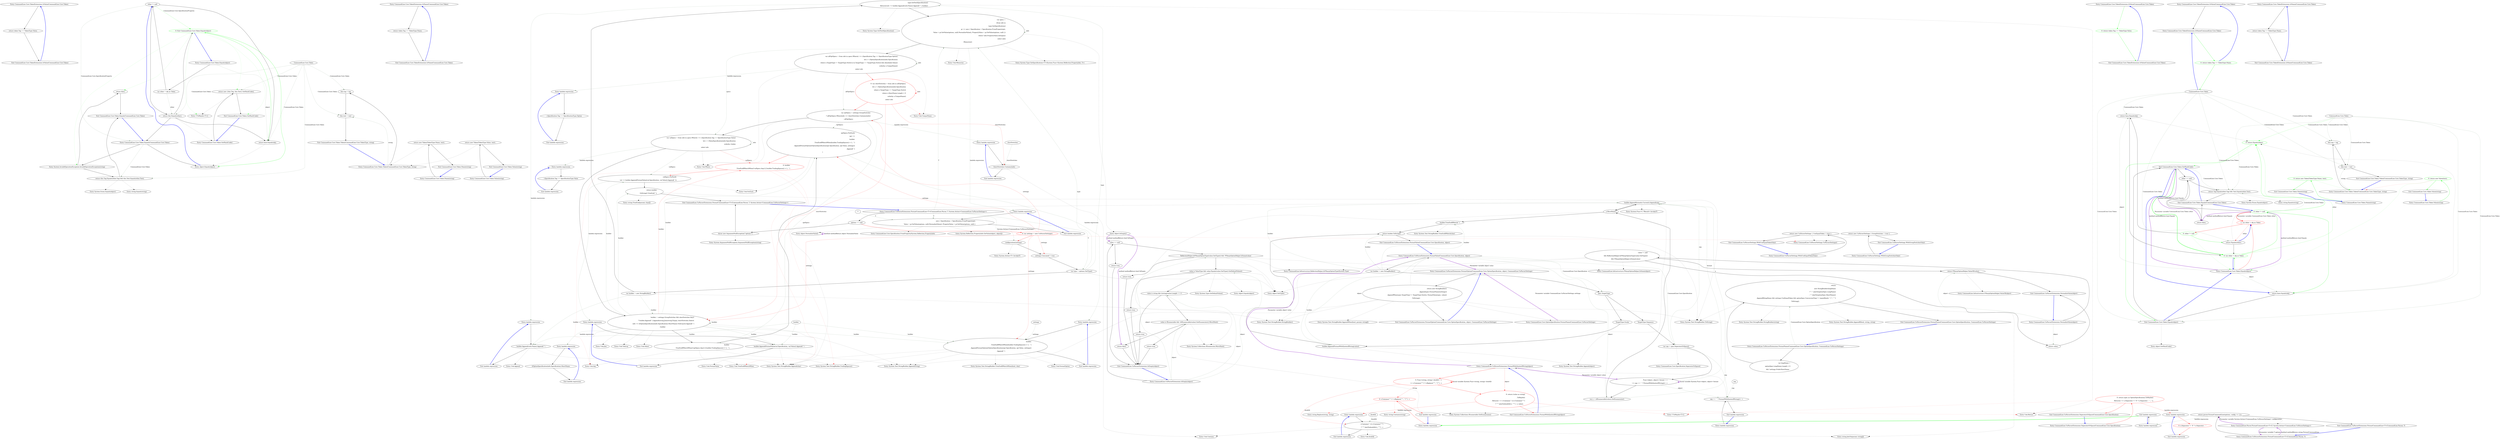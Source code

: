 digraph  {
m0_31 [cluster="CommandLine.Core.TokenExtensions.IsValue(CommandLine.Core.Token)", file="InstanceBuilderTests.cs", label="Entry CommandLine.Core.TokenExtensions.IsValue(CommandLine.Core.Token)", span="73-73"];
m0_32 [cluster="CommandLine.Core.TokenExtensions.IsValue(CommandLine.Core.Token)", file="InstanceBuilderTests.cs", label="return token.Tag == TokenType.Value;", span="75-75"];
m0_33 [cluster="CommandLine.Core.TokenExtensions.IsValue(CommandLine.Core.Token)", file="InstanceBuilderTests.cs", label="Exit CommandLine.Core.TokenExtensions.IsValue(CommandLine.Core.Token)", span="73-73"];
m0_12 [cluster="CommandLine.Core.Token.Equals(object)", file="InstanceBuilderTests.cs", label="other != null", span="42-42"];
m0_15 [cluster="CommandLine.Core.Token.Equals(object)", color=green, community=0, file="InstanceBuilderTests.cs", label="0: Exit CommandLine.Core.Token.Equals(object)", span="39-39"];
m0_14 [cluster="CommandLine.Core.Token.Equals(object)", file="InstanceBuilderTests.cs", label="return base.Equals(obj);", span="47-47"];
m0_13 [cluster="CommandLine.Core.Token.Equals(object)", file="InstanceBuilderTests.cs", label="return this.Equals(other);", span="44-44"];
m0_16 [cluster="CommandLine.Core.Token.Equals(CommandLine.Core.Token)", file="InstanceBuilderTests.cs", label="Entry CommandLine.Core.Token.Equals(CommandLine.Core.Token)", span="55-55"];
m0_17 [cluster="object.Equals(object)", file="InstanceBuilderTests.cs", label="Entry object.Equals(object)", span="0-0"];
m0_28 [cluster="CommandLine.Core.TokenExtensions.IsName(CommandLine.Core.Token)", file="InstanceBuilderTests.cs", label="Entry CommandLine.Core.TokenExtensions.IsName(CommandLine.Core.Token)", span="68-68"];
m0_29 [cluster="CommandLine.Core.TokenExtensions.IsName(CommandLine.Core.Token)", file="InstanceBuilderTests.cs", label="return token.Tag == TokenType.Name;", span="70-70"];
m0_30 [cluster="CommandLine.Core.TokenExtensions.IsName(CommandLine.Core.Token)", file="InstanceBuilderTests.cs", label="Exit CommandLine.Core.TokenExtensions.IsName(CommandLine.Core.Token)", span="68-68"];
m0_23 [cluster="CommandLine.Core.Token.Equals(CommandLine.Core.Token)", file="InstanceBuilderTests.cs", label="return false;", span="59-59"];
m0_18 [cluster="CommandLine.Core.Token.GetHashCode()", file="InstanceBuilderTests.cs", label="Entry CommandLine.Core.Token.GetHashCode()", span="50-50"];
m0_19 [cluster="CommandLine.Core.Token.GetHashCode()", file="InstanceBuilderTests.cs", label="return new {this.Tag, this.Text}.GetHashCode();", span="52-52"];
m0_21 [cluster="T.ToMaybe<T>()", file="InstanceBuilderTests.cs", label="Entry T.ToMaybe<T>()", span="82-82"];
m0_0 [cluster="CommandLine.Core.Token.Token(CommandLine.Core.TokenType, string)", file="InstanceBuilderTests.cs", label="Entry CommandLine.Core.Token.Token(CommandLine.Core.TokenType, string)", span="13-13"];
m0_1 [cluster="CommandLine.Core.Token.Token(CommandLine.Core.TokenType, string)", file="InstanceBuilderTests.cs", label="this.tag = tag", span="15-15"];
m0_2 [cluster="CommandLine.Core.Token.Token(CommandLine.Core.TokenType, string)", file="InstanceBuilderTests.cs", label="this.text = text", span="16-16"];
m0_3 [cluster="CommandLine.Core.Token.Token(CommandLine.Core.TokenType, string)", file="InstanceBuilderTests.cs", label="Exit CommandLine.Core.Token.Token(CommandLine.Core.TokenType, string)", span="13-13"];
m0_20 [cluster="CommandLine.Core.Token.GetHashCode()", file="InstanceBuilderTests.cs", label="Exit CommandLine.Core.Token.GetHashCode()", span="50-50"];
m0_26 [cluster="System.Enum.Equals(object)", file="InstanceBuilderTests.cs", label="Entry System.Enum.Equals(object)", span="0-0"];
m0_27 [cluster="string.Equals(string)", file="InstanceBuilderTests.cs", label="Entry string.Equals(string)", span="0-0"];
m0_22 [cluster="System.InvalidOperationException.InvalidOperationException(string)", file="InstanceBuilderTests.cs", label="Entry System.InvalidOperationException.InvalidOperationException(string)", span="0-0"];
m0_24 [cluster="CommandLine.Core.Token.Equals(CommandLine.Core.Token)", file="InstanceBuilderTests.cs", label="return this.Tag.Equals(other.Tag) && this.Text.Equals(other.Text);", span="62-62"];
m0_25 [cluster="CommandLine.Core.Token.Equals(CommandLine.Core.Token)", file="InstanceBuilderTests.cs", label="Exit CommandLine.Core.Token.Equals(CommandLine.Core.Token)", span="55-55"];
m0_4 [cluster="CommandLine.Core.Token.Name(string)", file="InstanceBuilderTests.cs", label="Entry CommandLine.Core.Token.Name(string)", span="19-19"];
m0_5 [cluster="CommandLine.Core.Token.Name(string)", file="InstanceBuilderTests.cs", label="return new Token(TokenType.Name, text);", span="21-21"];
m0_6 [cluster="CommandLine.Core.Token.Name(string)", file="InstanceBuilderTests.cs", label="Exit CommandLine.Core.Token.Name(string)", span="19-19"];
m0_7 [cluster="CommandLine.Core.Token.Value(string)", file="InstanceBuilderTests.cs", label="Entry CommandLine.Core.Token.Value(string)", span="24-24"];
m0_8 [cluster="CommandLine.Core.Token.Value(string)", file="InstanceBuilderTests.cs", label="return new Token(TokenType.Value, text);", span="26-26"];
m0_9 [cluster="CommandLine.Core.Token.Value(string)", file="InstanceBuilderTests.cs", label="Exit CommandLine.Core.Token.Value(string)", span="24-24"];
m0_10 [cluster="CommandLine.Core.Token.Equals(object)", file="InstanceBuilderTests.cs", label="Entry CommandLine.Core.Token.Equals(object)", span="39-39"];
m0_11 [cluster="CommandLine.Core.Token.Equals(object)", file="InstanceBuilderTests.cs", label="var other = obj as Token", span="41-41"];
m0_34 [file="InstanceBuilderTests.cs", label="CommandLine.Core.Token", span=""];
m1_38 [cluster="System.Type.GetVerbSpecification()", file="Parser.cs", label="Entry System.Type.GetVerbSpecification()", span="27-27"];
m1_46 [cluster="System.Text.StringBuilder.Append(char)", file="Parser.cs", label="Entry System.Text.StringBuilder.Append(char)", span="0-0"];
m1_124 [cluster="Unk.doubQt", file="Parser.cs", label="Entry Unk.doubQt", span=""];
m1_149 [cluster="CommandLine.Infrastructure.FSharpOptionHelper.IsSome(object)", file="Parser.cs", label="Entry CommandLine.Infrastructure.FSharpOptionHelper.IsSome(object)", span="38-38"];
m1_4 [cluster="CommandLine.UnParserSettings.WithUseEqualTokenOnly()", file="Parser.cs", label="Entry CommandLine.UnParserSettings.WithUseEqualTokenOnly()", span="61-61"];
m1_5 [cluster="CommandLine.UnParserSettings.WithUseEqualTokenOnly()", file="Parser.cs", label="return new UnParserSettings { UseEqualToken = true };", span="63-63"];
m1_6 [cluster="CommandLine.UnParserSettings.WithUseEqualTokenOnly()", file="Parser.cs", label="Exit CommandLine.UnParserSettings.WithUseEqualTokenOnly()", span="61-61"];
m1_126 [cluster="CommandLine.UnParserExtensions.SeperatorOrSpace(CommandLine.Core.Specification)", file="Parser.cs", label="Entry CommandLine.UnParserExtensions.SeperatorOrSpace(CommandLine.Core.Specification)", span="194-194"];
m1_127 [cluster="CommandLine.UnParserExtensions.SeperatorOrSpace(CommandLine.Core.Specification)", color=red, community=0, file="Parser.cs", label="0: return (spec as OptionSpecification).ToMaybe()\r\n                .Return(o => o.Separator != '\0' ? o.Separator : ' ', ' ');", span="196-197"];
m1_128 [cluster="CommandLine.UnParserExtensions.SeperatorOrSpace(CommandLine.Core.Specification)", file="Parser.cs", label="Exit CommandLine.UnParserExtensions.SeperatorOrSpace(CommandLine.Core.Specification)", span="194-194"];
m1_88 [cluster="CommandLine.UnParserExtensions.FormatValue(CommandLine.Core.Specification, object)", file="Parser.cs", label="Entry CommandLine.UnParserExtensions.FormatValue(CommandLine.Core.Specification, object)", span="162-162"];
m1_89 [cluster="CommandLine.UnParserExtensions.FormatValue(CommandLine.Core.Specification, object)", file="Parser.cs", label="var builder = new StringBuilder()", span="164-164"];
m1_90 [cluster="CommandLine.UnParserExtensions.FormatValue(CommandLine.Core.Specification, object)", file="Parser.cs", label="spec.TargetType", span="165-165"];
m1_92 [cluster="CommandLine.UnParserExtensions.FormatValue(CommandLine.Core.Specification, object)", file="Parser.cs", label="builder.Append(FormatWithQuotesIfString(value))", span="168-168"];
m1_94 [cluster="CommandLine.UnParserExtensions.FormatValue(CommandLine.Core.Specification, object)", file="Parser.cs", label="var sep = spec.SeperatorOrSpace()", span="171-171"];
m1_96 [cluster="CommandLine.UnParserExtensions.FormatValue(CommandLine.Core.Specification, object)", file="Parser.cs", label="var e = ((IEnumerable)value).GetEnumerator()", span="174-174"];
m1_98 [cluster="CommandLine.UnParserExtensions.FormatValue(CommandLine.Core.Specification, object)", file="Parser.cs", label="builder.Append(format(e.Current)).Append(sep)", span="176-176"];
m1_99 [cluster="CommandLine.UnParserExtensions.FormatValue(CommandLine.Core.Specification, object)", file="Parser.cs", label="builder.TrimEndIfMatch(' ')", span="177-177"];
m1_100 [cluster="CommandLine.UnParserExtensions.FormatValue(CommandLine.Core.Specification, object)", file="Parser.cs", label="return builder.ToString();", span="180-180"];
m1_91 [cluster="CommandLine.UnParserExtensions.FormatValue(CommandLine.Core.Specification, object)", file="Parser.cs", label="TargetType.Scalar", span="167-167"];
m1_93 [cluster="CommandLine.UnParserExtensions.FormatValue(CommandLine.Core.Specification, object)", file="Parser.cs", label="TargetType.Sequence", span="170-170"];
m1_95 [cluster="CommandLine.UnParserExtensions.FormatValue(CommandLine.Core.Specification, object)", file="Parser.cs", label="Func<object, object> format = v\r\n                        => sep == ' ' ? FormatWithQuotesIfString(v) : v", span="172-173"];
m1_97 [cluster="CommandLine.UnParserExtensions.FormatValue(CommandLine.Core.Specification, object)", file="Parser.cs", label="e.MoveNext()", span="175-175"];
m1_101 [cluster="CommandLine.UnParserExtensions.FormatValue(CommandLine.Core.Specification, object)", file="Parser.cs", label="Exit CommandLine.UnParserExtensions.FormatValue(CommandLine.Core.Specification, object)", span="162-162"];
m1_35 [cluster="System.Action<T>.Invoke(T)", file="Parser.cs", label="Entry System.Action<T>.Invoke(T)", span="0-0"];
m1_105 [cluster="System.Collections.IEnumerable.GetEnumerator()", file="Parser.cs", label="Entry System.Collections.IEnumerable.GetEnumerator()", span="0-0"];
m1_45 [cluster="Unk.Any", file="Parser.cs", label="Entry Unk.Any", span=""];
m1_41 [cluster="object.IsEmpty()", file="Parser.cs", label="Entry object.IsEmpty()", span="233-233"];
m1_107 [cluster="System.Func<T, TResult>.Invoke(T)", file="Parser.cs", label="Entry System.Func<T, TResult>.Invoke(T)", span="0-0"];
m1_137 [cluster="CommandLine.UnParserExtensions.FormatName(CommandLine.Core.OptionSpecification, CommandLine.UnParserSettings)", file="Parser.cs", label="Entry CommandLine.UnParserExtensions.FormatName(CommandLine.Core.OptionSpecification, CommandLine.UnParserSettings)", span="208-208"];
m1_138 [cluster="CommandLine.UnParserExtensions.FormatName(CommandLine.Core.OptionSpecification, CommandLine.UnParserSettings)", file="Parser.cs", label="var longName =\r\n                optionSpec.LongName.Length > 0\r\n                && !settings.PreferShortName", span="210-212"];
m1_139 [cluster="CommandLine.UnParserExtensions.FormatName(CommandLine.Core.OptionSpecification, CommandLine.UnParserSettings)", file="Parser.cs", label="return\r\n                new StringBuilder(longName\r\n                    ? ''--''.JoinTo(optionSpec.LongName)\r\n                    : ''-''.JoinTo(optionSpec.ShortName))\r\n                        .AppendIf(longName && settings.UseEqualToken && optionSpec.ConversionType != typeof(bool), ''='', '' '')\r\n                    .ToString();", span="214-219"];
m1_140 [cluster="CommandLine.UnParserExtensions.FormatName(CommandLine.Core.OptionSpecification, CommandLine.UnParserSettings)", file="Parser.cs", label="Exit CommandLine.UnParserExtensions.FormatName(CommandLine.Core.OptionSpecification, CommandLine.UnParserSettings)", span="208-208"];
m1_151 [cluster="CommandLine.UnParserExtensions.IsEmpty(object)", file="Parser.cs", label="Entry CommandLine.UnParserExtensions.IsEmpty(object)", span="233-233"];
m1_152 [cluster="CommandLine.UnParserExtensions.IsEmpty(object)", file="Parser.cs", label="value == null", span="235-235"];
m1_154 [cluster="CommandLine.UnParserExtensions.IsEmpty(object)", file="Parser.cs", label="ReflectionHelper.IsFSharpOptionType(value.GetType()) && !FSharpOptionHelper.IsSome(value)", span="236-236"];
m1_156 [cluster="CommandLine.UnParserExtensions.IsEmpty(object)", file="Parser.cs", label="value is ValueType && value.Equals(value.GetType().GetDefaultValue())", span="237-237"];
m1_158 [cluster="CommandLine.UnParserExtensions.IsEmpty(object)", file="Parser.cs", label="value is string && ((string)value).Length == 0", span="238-238"];
m1_160 [cluster="CommandLine.UnParserExtensions.IsEmpty(object)", file="Parser.cs", label="value is IEnumerable && !((IEnumerable)value).GetEnumerator().MoveNext()", span="239-239"];
m1_153 [cluster="CommandLine.UnParserExtensions.IsEmpty(object)", file="Parser.cs", label="return true;", span="235-235"];
m1_155 [cluster="CommandLine.UnParserExtensions.IsEmpty(object)", file="Parser.cs", label="return true;", span="236-236"];
m1_157 [cluster="CommandLine.UnParserExtensions.IsEmpty(object)", file="Parser.cs", label="return true;", span="237-237"];
m1_159 [cluster="CommandLine.UnParserExtensions.IsEmpty(object)", file="Parser.cs", label="return true;", span="238-238"];
m1_161 [cluster="CommandLine.UnParserExtensions.IsEmpty(object)", file="Parser.cs", label="return true;", span="239-239"];
m1_162 [cluster="CommandLine.UnParserExtensions.IsEmpty(object)", file="Parser.cs", label="return false;", span="240-240"];
m1_163 [cluster="CommandLine.UnParserExtensions.IsEmpty(object)", file="Parser.cs", label="Exit CommandLine.UnParserExtensions.IsEmpty(object)", span="233-233"];
m1_43 [cluster="Unk.Where", file="Parser.cs", label="Entry Unk.Where", span=""];
m1_142 [cluster="System.Text.StringBuilder.AppendIf(bool, string, string)", file="Parser.cs", label="Entry System.Text.StringBuilder.AppendIf(bool, string, string)", span="34-34"];
m1_52 [cluster="Unk.TrimEndIfMatchWhen", file="Parser.cs", label="Entry Unk.TrimEndIfMatchWhen", span=""];
m1_120 [cluster="string.Replace(string, string)", file="Parser.cs", label="Entry string.Replace(string, string)", span="0-0"];
m1_40 [cluster="System.Type.GetSpecifications<T>(System.Func<System.Reflection.PropertyInfo, T>)", file="Parser.cs", label="Entry System.Type.GetSpecifications<T>(System.Func<System.Reflection.PropertyInfo, T>)", span="16-16"];
m1_72 [cluster="Unk.Contains", file="Parser.cs", label="Entry Unk.Contains", span=""];
m1_115 [cluster="T.ToMaybe<T>()", file="Parser.cs", label="Entry T.ToMaybe<T>()", span="249-249"];
m1_119 [cluster="string.Contains(string)", file="Parser.cs", label="Entry string.Contains(string)", span="0-0"];
m1_36 [cluster="object.GetType()", file="Parser.cs", label="Entry object.GetType()", span="0-0"];
m1_129 [cluster="lambda expression", file="Parser.cs", label="Entry lambda expression", span="197-197"];
m1_11 [cluster="lambda expression", file="Parser.cs", label="Entry lambda expression", span="83-83"];
m1_12 [cluster="lambda expression", file="Parser.cs", label="Exit lambda expression", span="83-83"];
m1_61 [cluster="lambda expression", file="Parser.cs", label="new { Specification = Specification.FromProperty(pi),\r\n                            Value = pi.GetValue(options, null).NormalizeValue(), PropertyValue = pi.GetValue(options, null) }", span="112-113"];
m1_80 [cluster="lambda expression", file="Parser.cs", label="builder\r\n                        .TrimEndIfMatchWhen(builder.TrailingSpaces() > 1, ' ')\r\n                        .Append(FormatOption((OptionSpecification)opt.Specification, opt.Value, settings))\r\n                        .Append(' ')", span="148-151"];
m1_57 [cluster="lambda expression", file="Parser.cs", label="builder.Append(verb.Name).Append(' ')", span="107-107"];
m1_56 [cluster="lambda expression", file="Parser.cs", label="Entry lambda expression", span="107-107"];
m1_60 [cluster="lambda expression", file="Parser.cs", label="Entry lambda expression", span="112-113"];
m1_66 [cluster="lambda expression", file="Parser.cs", label="Entry lambda expression", span="118-118"];
m1_70 [cluster="lambda expression", file="Parser.cs", label="!shortSwitches.Contains(info)", span="132-132"];
m1_69 [cluster="lambda expression", file="Parser.cs", label="Entry lambda expression", span="132-132"];
m1_73 [cluster="lambda expression", file="Parser.cs", label="Entry lambda expression", span="135-135"];
m1_76 [cluster="lambda expression", file="Parser.cs", label="Entry lambda expression", span="142-142"];
m1_85 [cluster="lambda expression", file="Parser.cs", label="builder.Append(FormatValue(val.Specification, val.Value)).Append(' ')", span="156-156"];
m1_79 [cluster="lambda expression", file="Parser.cs", label="Entry lambda expression", span="147-151"];
m1_84 [cluster="lambda expression", file="Parser.cs", label="Entry lambda expression", span="156-156"];
m1_58 [cluster="lambda expression", file="Parser.cs", label="Exit lambda expression", span="107-107"];
m1_62 [cluster="lambda expression", file="Parser.cs", label="Exit lambda expression", span="112-113"];
m1_67 [cluster="lambda expression", file="Parser.cs", label="i.Specification.Tag == SpecificationType.Option", span="118-118"];
m1_68 [cluster="lambda expression", file="Parser.cs", label="Exit lambda expression", span="118-118"];
m1_71 [cluster="lambda expression", file="Parser.cs", label="Exit lambda expression", span="132-132"];
m1_74 [cluster="lambda expression", file="Parser.cs", label="i.Specification.Tag == SpecificationType.Value", span="135-135"];
m1_75 [cluster="lambda expression", file="Parser.cs", label="Exit lambda expression", span="135-135"];
m1_77 [cluster="lambda expression", file="Parser.cs", label="((OptionSpecification)info.Specification).ShortName", span="142-142"];
m1_78 [cluster="lambda expression", file="Parser.cs", label="Exit lambda expression", span="142-142"];
m1_81 [cluster="lambda expression", file="Parser.cs", label="Exit lambda expression", span="147-151"];
m1_86 [cluster="lambda expression", file="Parser.cs", label="Exit lambda expression", span="156-156"];
m1_110 [cluster="lambda expression", file="Parser.cs", label="sep == ' ' ? FormatWithQuotesIfString(v) : v", span="173-173"];
m1_109 [cluster="lambda expression", file="Parser.cs", label="Entry lambda expression", span="172-173"];
m1_111 [cluster="lambda expression", file="Parser.cs", label="Exit lambda expression", span="172-173"];
m1_117 [cluster="lambda expression", color=red, community=0, file="Parser.cs", label="0: v.Contains(''\'''') ? v.Replace(''\'''', ''\\\'''') : v", span="186-186"];
m1_122 [cluster="lambda expression", file="Parser.cs", label="v.Contains(' ') || v.Contains(''\'''')\r\n                    ? ''\''''.JoinTo(doubQt(v), ''\'''') : v", span="190-191"];
m1_121 [cluster="lambda expression", file="Parser.cs", label="Entry lambda expression", span="190-191"];
m1_116 [cluster="lambda expression", file="Parser.cs", label="Entry lambda expression", span="185-186"];
m1_118 [cluster="lambda expression", file="Parser.cs", label="Exit lambda expression", span="185-186"];
m1_123 [cluster="lambda expression", file="Parser.cs", label="Exit lambda expression", span="190-191"];
m1_130 [cluster="lambda expression", color=red, community=0, file="Parser.cs", label="0: o.Separator != '\0' ? o.Separator : ' '", span="197-197"];
m1_131 [cluster="lambda expression", file="Parser.cs", label="Exit lambda expression", span="197-197"];
m1_136 [cluster="System.Text.StringBuilder.AppendWhen(bool, params string[])", file="Parser.cs", label="Entry System.Text.StringBuilder.AppendWhen(bool, params string[])", span="9-9"];
m1_55 [cluster="string.TrimEnd(params char[])", file="Parser.cs", label="Entry string.TrimEnd(params char[])", span="0-0"];
m1_108 [cluster="System.Text.StringBuilder.TrimEndIfMatch(char)", file="Parser.cs", label="Entry System.Text.StringBuilder.TrimEndIfMatch(char)", span="85-85"];
m1_148 [cluster="CommandLine.Infrastructure.ReflectionHelper.IsFSharpOptionType(System.Type)", file="Parser.cs", label="Entry CommandLine.Infrastructure.ReflectionHelper.IsFSharpOptionType(System.Type)", span="35-35"];
m1_51 [cluster="System.Text.StringBuilder.TrailingSpaces()", file="Parser.cs", label="Entry System.Text.StringBuilder.TrailingSpaces()", span="101-101"];
m1_59 [cluster="Unk.Append", file="Parser.cs", label="Entry Unk.Append", span=""];
m1_47 [cluster="Unk.Select", file="Parser.cs", label="Entry Unk.Select", span=""];
m1_164 [cluster="System.Type.GetDefaultValue()", file="Parser.cs", label="Entry System.Type.GetDefaultValue()", span="130-130"];
m1_87 [cluster="Unk.FormatValue", file="Parser.cs", label="Entry Unk.FormatValue", span=""];
m1_42 [cluster="Unk.Memorize", file="Parser.cs", label="Entry Unk.Memorize", span=""];
m1_83 [cluster="Unk.FormatOption", file="Parser.cs", label="Entry Unk.FormatOption", span=""];
m1_44 [cluster="Unk.UniqueName", file="Parser.cs", label="Entry Unk.UniqueName", span=""];
m1_150 [cluster="CommandLine.Infrastructure.FSharpOptionHelper.ValueOf(object)", file="Parser.cs", label="Entry CommandLine.Infrastructure.FSharpOptionHelper.ValueOf(object)", span="30-30"];
m1_125 [cluster="string.JoinTo(params string[])", file="Parser.cs", label="Entry string.JoinTo(params string[])", span="45-45"];
m1_65 [cluster="object.NormalizeValue()", file="Parser.cs", label="Entry object.NormalizeValue()", span="222-222"];
m1_39 [cluster="Unk.Return", file="Parser.cs", label="Entry Unk.Return", span=""];
m1_54 [cluster="System.Text.StringBuilder.ToString()", file="Parser.cs", label="Entry System.Text.StringBuilder.ToString()", span="0-0"];
m1_104 [cluster="CommandLine.Core.Specification.SeperatorOrSpace()", file="Parser.cs", label="Entry CommandLine.Core.Specification.SeperatorOrSpace()", span="194-194"];
m1_50 [cluster="System.Text.StringBuilder.Append(string)", file="Parser.cs", label="Entry System.Text.StringBuilder.Append(string)", span="0-0"];
m1_135 [cluster="CommandLine.Core.OptionSpecification.FormatName(CommandLine.UnParserSettings)", file="Parser.cs", label="Entry CommandLine.Core.OptionSpecification.FormatName(CommandLine.UnParserSettings)", span="208-208"];
m1_102 [cluster="CommandLine.UnParserExtensions.FormatWithQuotesIfString(object)", file="Parser.cs", label="Entry CommandLine.UnParserExtensions.FormatWithQuotesIfString(object)", span="183-183"];
m1_112 [cluster="CommandLine.UnParserExtensions.FormatWithQuotesIfString(object)", color=red, community=0, file="Parser.cs", label="0: Func<string, string> doubQt = v\r\n                => v.Contains(''\'''') ? v.Replace(''\'''', ''\\\'''') : v", span="185-186"];
m1_113 [cluster="CommandLine.UnParserExtensions.FormatWithQuotesIfString(object)", color=red, community=0, file="Parser.cs", label="0: return (value as string)\r\n                .ToMaybe()\r\n                .Return(v => v.Contains(' ') || v.Contains(''\'''')\r\n                    ? ''\''''.JoinTo(doubQt(v), ''\'''') : v, value);", span="188-191"];
m1_114 [cluster="CommandLine.UnParserExtensions.FormatWithQuotesIfString(object)", file="Parser.cs", label="Exit CommandLine.UnParserExtensions.FormatWithQuotesIfString(object)", span="183-183"];
m1_0 [cluster="CommandLine.UnParserSettings.WithGroupSwitchesOnly()", file="Parser.cs", label="Entry CommandLine.UnParserSettings.WithGroupSwitchesOnly()", span="52-52"];
m1_1 [cluster="CommandLine.UnParserSettings.WithGroupSwitchesOnly()", file="Parser.cs", label="return new UnParserSettings { GroupSwitches = true };", span="54-54"];
m1_2 [cluster="CommandLine.UnParserSettings.WithGroupSwitchesOnly()", file="Parser.cs", label="Exit CommandLine.UnParserSettings.WithGroupSwitchesOnly()", span="52-52"];
m1_53 [cluster="Unk.ForEach", file="Parser.cs", label="Entry Unk.ForEach", span=""];
m1_103 [cluster="System.Text.StringBuilder.Append(object)", file="Parser.cs", label="Entry System.Text.StringBuilder.Append(object)", span="0-0"];
m1_49 [cluster="Unk.Join", file="Parser.cs", label="Entry Unk.Join", span=""];
m1_10 [cluster="CommandLine.Parser.FormatCommandLine<T>(T, System.Action<CommandLine.UnParserSettings>)", file="Parser.cs", label="Entry CommandLine.Parser.FormatCommandLine<T>(T, System.Action<CommandLine.UnParserSettings>)", span="95-95"];
m1_141 [cluster="System.Text.StringBuilder.StringBuilder(string)", file="Parser.cs", label="Entry System.Text.StringBuilder.StringBuilder(string)", span="0-0"];
m1_37 [cluster="System.Text.StringBuilder.StringBuilder()", file="Parser.cs", label="Entry System.Text.StringBuilder.StringBuilder()", span="0-0"];
m1_3 [cluster="CommandLine.UnParserSettings.UnParserSettings()", file="Parser.cs", label="Entry CommandLine.UnParserSettings.UnParserSettings()", span="15-15"];
m1_165 [cluster="object.Equals(object)", file="Parser.cs", label="Entry object.Equals(object)", span="0-0"];
m1_106 [cluster="System.Collections.IEnumerator.MoveNext()", file="Parser.cs", label="Entry System.Collections.IEnumerator.MoveNext()", span="0-0"];
m1_82 [cluster="System.Text.StringBuilder.TrimEndIfMatchWhen(bool, char)", file="Parser.cs", label="Entry System.Text.StringBuilder.TrimEndIfMatchWhen(bool, char)", span="94-94"];
m1_13 [cluster="CommandLine.UnParserExtensions.FormatCommandLine<T>(CommandLine.Parser, T, System.Action<CommandLine.UnParserSettings>)", file="Parser.cs", label="Entry CommandLine.UnParserExtensions.FormatCommandLine<T>(CommandLine.Parser, T, System.Action<CommandLine.UnParserSettings>)", span="95-95"];
m1_14 [cluster="CommandLine.UnParserExtensions.FormatCommandLine<T>(CommandLine.Parser, T, System.Action<CommandLine.UnParserSettings>)", file="Parser.cs", label="options == null", span="97-97"];
m1_17 [cluster="CommandLine.UnParserExtensions.FormatCommandLine<T>(CommandLine.Parser, T, System.Action<CommandLine.UnParserSettings>)", file="Parser.cs", label="configuration(settings)", span="100-100"];
m1_19 [cluster="CommandLine.UnParserExtensions.FormatCommandLine<T>(CommandLine.Parser, T, System.Action<CommandLine.UnParserSettings>)", file="Parser.cs", label="var type = options.GetType()", span="103-103"];
m1_22 [cluster="CommandLine.UnParserExtensions.FormatCommandLine<T>(CommandLine.Parser, T, System.Action<CommandLine.UnParserSettings>)", file="Parser.cs", label="var specs =\r\n                (from info in\r\n                    type.GetSpecifications(\r\n                        pi => new { Specification = Specification.FromProperty(pi),\r\n                            Value = pi.GetValue(options, null).NormalizeValue(), PropertyValue = pi.GetValue(options, null) })\r\n                where !info.PropertyValue.IsEmpty()\r\n                select info)\r\n                    .Memorize()", span="109-116"];
m1_15 [cluster="CommandLine.UnParserExtensions.FormatCommandLine<T>(CommandLine.Parser, T, System.Action<CommandLine.UnParserSettings>)", file="Parser.cs", label="throw new ArgumentNullException(''options'');", span="97-97"];
m1_16 [cluster="CommandLine.UnParserExtensions.FormatCommandLine<T>(CommandLine.Parser, T, System.Action<CommandLine.UnParserSettings>)", color=red, community=0, file="Parser.cs", label="0: var settings = new UnParserSettings()", span="99-99"];
m1_18 [cluster="CommandLine.UnParserExtensions.FormatCommandLine<T>(CommandLine.Parser, T, System.Action<CommandLine.UnParserSettings>)", file="Parser.cs", label="settings.Consumed = true", span="101-101"];
m1_25 [cluster="CommandLine.UnParserExtensions.FormatCommandLine<T>(CommandLine.Parser, T, System.Action<CommandLine.UnParserSettings>)", file="Parser.cs", label="var optSpecs = settings.GroupSwitches\r\n                ? allOptSpecs.Where(info => !shortSwitches.Contains(info))\r\n                : allOptSpecs", span="131-133"];
m1_27 [cluster="CommandLine.UnParserExtensions.FormatCommandLine<T>(CommandLine.Parser, T, System.Action<CommandLine.UnParserSettings>)", file="Parser.cs", label="builder = settings.GroupSwitches && shortSwitches.Any()\r\n                ? builder.Append('-').Append(string.Join(string.Empty, shortSwitches.Select(\r\n                    info => ((OptionSpecification)info.Specification).ShortName).ToArray())).Append(' ')\r\n                : builder", span="140-143"];
m1_29 [cluster="CommandLine.UnParserExtensions.FormatCommandLine<T>(CommandLine.Parser, T, System.Action<CommandLine.UnParserSettings>)", file="Parser.cs", label="optSpecs.ForEach(\r\n                opt =>\r\n                    builder\r\n                        .TrimEndIfMatchWhen(builder.TrailingSpaces() > 1, ' ')\r\n                        .Append(FormatOption((OptionSpecification)opt.Specification, opt.Value, settings))\r\n                        .Append(' ')\r\n                )", span="146-152"];
m1_20 [cluster="CommandLine.UnParserExtensions.FormatCommandLine<T>(CommandLine.Parser, T, System.Action<CommandLine.UnParserSettings>)", file="Parser.cs", label="var builder = new StringBuilder()", span="104-104"];
m1_21 [cluster="CommandLine.UnParserExtensions.FormatCommandLine<T>(CommandLine.Parser, T, System.Action<CommandLine.UnParserSettings>)", file="Parser.cs", label="type.GetVerbSpecification()\r\n                .Return(verb => builder.Append(verb.Name).Append(' '), builder)", span="106-107"];
m1_23 [cluster="CommandLine.UnParserExtensions.FormatCommandLine<T>(CommandLine.Parser, T, System.Action<CommandLine.UnParserSettings>)", file="Parser.cs", label="var allOptSpecs = from info in specs.Where(i => i.Specification.Tag == SpecificationType.Option)\r\n                let o = (OptionSpecification)info.Specification\r\n                where o.TargetType != TargetType.Switch || (o.TargetType == TargetType.Switch && ((bool)info.Value))\r\n                orderby o.UniqueName()\r\n                select info", span="118-122"];
m1_26 [cluster="CommandLine.UnParserExtensions.FormatCommandLine<T>(CommandLine.Parser, T, System.Action<CommandLine.UnParserSettings>)", file="Parser.cs", label="var valSpecs = from info in specs.Where(i => i.Specification.Tag == SpecificationType.Value)\r\n                let v = (ValueSpecification)info.Specification\r\n                orderby v.Index\r\n                select info", span="135-138"];
m1_24 [cluster="CommandLine.UnParserExtensions.FormatCommandLine<T>(CommandLine.Parser, T, System.Action<CommandLine.UnParserSettings>)", color=red, community=0, file="Parser.cs", label="0: var shortSwitches = from info in allOptSpecs\r\n                let o = (OptionSpecification)info.Specification\r\n                where o.TargetType == TargetType.Switch\r\n                where o.ShortName.Length > 0\r\n                orderby o.UniqueName()\r\n                select info", span="124-129"];
m1_28 [cluster="CommandLine.UnParserExtensions.FormatCommandLine<T>(CommandLine.Parser, T, System.Action<CommandLine.UnParserSettings>)", file="Parser.cs", label="builder\r\n                .TrimEndIfMatchWhen(!optSpecs.Any() || builder.TrailingSpaces() > 1, ' ')", span="144-145"];
m1_30 [cluster="CommandLine.UnParserExtensions.FormatCommandLine<T>(CommandLine.Parser, T, System.Action<CommandLine.UnParserSettings>)", color=red, community=0, file="Parser.cs", label="0: builder\r\n                .TrimEndIfMatchWhen(!valSpecs.Any() || builder.TrailingSpaces() > 1, ' ')", span="153-154"];
m1_31 [cluster="CommandLine.UnParserExtensions.FormatCommandLine<T>(CommandLine.Parser, T, System.Action<CommandLine.UnParserSettings>)", file="Parser.cs", label="valSpecs.ForEach(\r\n                val => builder.Append(FormatValue(val.Specification, val.Value)).Append(' '))", span="155-156"];
m1_32 [cluster="CommandLine.UnParserExtensions.FormatCommandLine<T>(CommandLine.Parser, T, System.Action<CommandLine.UnParserSettings>)", file="Parser.cs", label="return builder\r\n                .ToString().TrimEnd(' ');", span="158-159"];
m1_33 [cluster="CommandLine.UnParserExtensions.FormatCommandLine<T>(CommandLine.Parser, T, System.Action<CommandLine.UnParserSettings>)", file="Parser.cs", label="Exit CommandLine.UnParserExtensions.FormatCommandLine<T>(CommandLine.Parser, T, System.Action<CommandLine.UnParserSettings>)", span="95-95"];
m1_48 [cluster="Unk.ToArray", file="Parser.cs", label="Entry Unk.ToArray", span=""];
m1_132 [cluster="CommandLine.UnParserExtensions.FormatOption(CommandLine.Core.OptionSpecification, object, CommandLine.UnParserSettings)", file="Parser.cs", label="Entry CommandLine.UnParserExtensions.FormatOption(CommandLine.Core.OptionSpecification, object, CommandLine.UnParserSettings)", span="200-200"];
m1_133 [cluster="CommandLine.UnParserExtensions.FormatOption(CommandLine.Core.OptionSpecification, object, CommandLine.UnParserSettings)", file="Parser.cs", label="return new StringBuilder()\r\n                    .Append(spec.FormatName(settings))\r\n                    .AppendWhen(spec.TargetType != TargetType.Switch, FormatValue(spec, value))\r\n                .ToString();", span="202-205"];
m1_134 [cluster="CommandLine.UnParserExtensions.FormatOption(CommandLine.Core.OptionSpecification, object, CommandLine.UnParserSettings)", file="Parser.cs", label="Exit CommandLine.UnParserExtensions.FormatOption(CommandLine.Core.OptionSpecification, object, CommandLine.UnParserSettings)", span="200-200"];
m1_63 [cluster="CommandLine.Core.Specification.FromProperty(System.Reflection.PropertyInfo)", file="Parser.cs", label="Entry CommandLine.Core.Specification.FromProperty(System.Reflection.PropertyInfo)", span="105-105"];
m1_34 [cluster="System.ArgumentNullException.ArgumentNullException(string)", file="Parser.cs", label="Entry System.ArgumentNullException.ArgumentNullException(string)", span="0-0"];
m1_7 [cluster="CommandLine.UnParserExtensions.FormatCommandLine<T>(CommandLine.Parser, T)", file="Parser.cs", label="Entry CommandLine.UnParserExtensions.FormatCommandLine<T>(CommandLine.Parser, T)", span="81-81"];
m1_8 [cluster="CommandLine.UnParserExtensions.FormatCommandLine<T>(CommandLine.Parser, T)", file="Parser.cs", label="return parser.FormatCommandLine(options, config => {});", span="83-83"];
m1_9 [cluster="CommandLine.UnParserExtensions.FormatCommandLine<T>(CommandLine.Parser, T)", file="Parser.cs", label="Exit CommandLine.UnParserExtensions.FormatCommandLine<T>(CommandLine.Parser, T)", span="81-81"];
m1_64 [cluster="System.Reflection.PropertyInfo.GetValue(object, object[])", file="Parser.cs", label="Entry System.Reflection.PropertyInfo.GetValue(object, object[])", span="0-0"];
m1_143 [cluster="CommandLine.UnParserExtensions.NormalizeValue(object)", file="Parser.cs", label="Entry CommandLine.UnParserExtensions.NormalizeValue(object)", span="222-222"];
m1_144 [cluster="CommandLine.UnParserExtensions.NormalizeValue(object)", file="Parser.cs", label="value != null\r\n                && ReflectionHelper.IsFSharpOptionType(value.GetType())\r\n                && FSharpOptionHelper.IsSome(value)", span="224-226"];
m1_145 [cluster="CommandLine.UnParserExtensions.NormalizeValue(object)", file="Parser.cs", label="return FSharpOptionHelper.ValueOf(value);", span="228-228"];
m1_146 [cluster="CommandLine.UnParserExtensions.NormalizeValue(object)", file="Parser.cs", label="return value;", span="230-230"];
m1_147 [cluster="CommandLine.UnParserExtensions.NormalizeValue(object)", file="Parser.cs", label="Exit CommandLine.UnParserExtensions.NormalizeValue(object)", span="222-222"];
m1_166 [file="Parser.cs", label=builder, span=""];
m1_167 [file="Parser.cs", label=T, span=""];
m1_168 [file="Parser.cs", label=shortSwitches, span=""];
m1_169 [file="Parser.cs", label=settings, span=""];
m1_170 [file="Parser.cs", label=sep, span=""];
m1_171 [file="Parser.cs", label=doubQt, span=""];
m2_35 [cluster="CommandLine.Core.TokenExtensions.IsValue(CommandLine.Core.Token)", file="Token.cs", label="Entry CommandLine.Core.TokenExtensions.IsValue(CommandLine.Core.Token)", span="78-78"];
m2_31 [cluster="CommandLine.Core.TokenExtensions.IsValue(CommandLine.Core.Token)", file="Token.cs", label="Entry CommandLine.Core.TokenExtensions.IsValue(CommandLine.Core.Token)", span="73-73"];
m2_32 [cluster="CommandLine.Core.TokenExtensions.IsName(CommandLine.Core.Token)", file="Token.cs", label="Entry CommandLine.Core.TokenExtensions.IsName(CommandLine.Core.Token)", span="73-73"];
m2_33 [cluster="CommandLine.Core.TokenExtensions.IsName(CommandLine.Core.Token)", color=green, community=0, file="Token.cs", label="0: return token.Tag == TokenType.Name;", span="75-75"];
m2_36 [cluster="CommandLine.Core.TokenExtensions.IsValue(CommandLine.Core.Token)", color=green, community=0, file="Token.cs", label="0: return token.Tag == TokenType.Value;", span="80-80"];
m2_37 [cluster="CommandLine.Core.TokenExtensions.IsValue(CommandLine.Core.Token)", file="Token.cs", label="Exit CommandLine.Core.TokenExtensions.IsValue(CommandLine.Core.Token)", span="78-78"];
m2_28 [cluster="CommandLine.Core.TokenExtensions.IsName(CommandLine.Core.Token)", file="Token.cs", label="Entry CommandLine.Core.TokenExtensions.IsName(CommandLine.Core.Token)", span="68-68"];
m2_29 [cluster="CommandLine.Core.TokenExtensions.IsName(CommandLine.Core.Token)", file="Token.cs", label="return token.Tag == TokenType.Name;", span="70-70"];
m2_30 [cluster="CommandLine.Core.TokenExtensions.IsName(CommandLine.Core.Token)", file="Token.cs", label="Exit CommandLine.Core.TokenExtensions.IsName(CommandLine.Core.Token)", span="68-68"];
m2_34 [cluster="CommandLine.Core.TokenExtensions.IsName(CommandLine.Core.Token)", file="Token.cs", label="CommandLine.Core.Token", span=""];
m2_11 [cluster="CommandLine.Core.Token.Equals(object)", color=red, community=0, file="Token.cs", label="1: var other = obj as Token", span="41-41"];
m2_12 [cluster="CommandLine.Core.Token.Equals(object)", color=green, community=0, file="Token.cs", label="0: other != null", span="42-42"];
m2_13 [cluster="CommandLine.Core.Token.Equals(object)", file="Token.cs", label="return Equals(other);", span="44-44"];
m2_21 [cluster="object.GetHashCode()", file="Token.cs", label="Entry object.GetHashCode()", span="0-0"];
m2_0 [cluster="CommandLine.Core.Token.Token(CommandLine.Core.TokenType, string)", file="Token.cs", label="Entry CommandLine.Core.Token.Token(CommandLine.Core.TokenType, string)", span="13-13"];
m2_1 [cluster="CommandLine.Core.Token.Token(CommandLine.Core.TokenType, string)", file="Token.cs", label="this.tag = tag", span="15-15"];
m2_2 [cluster="CommandLine.Core.Token.Token(CommandLine.Core.TokenType, string)", file="Token.cs", label="this.text = text", span="16-16"];
m2_3 [cluster="CommandLine.Core.Token.Token(CommandLine.Core.TokenType, string)", file="Token.cs", label="Exit CommandLine.Core.Token.Token(CommandLine.Core.TokenType, string)", span="13-13"];
m2_17 [cluster="CommandLine.Core.Token.Equals(object)", color=green, community=0, file="Token.cs", label="0: return Equals(other);", span="49-49"];
m2_10 [cluster="CommandLine.Core.Token.Equals(object)", file="Token.cs", label="Entry CommandLine.Core.Token.Equals(object)", span="39-39"];
m2_26 [cluster="System.Enum.Equals(object)", file="Token.cs", label="Entry System.Enum.Equals(object)", span="0-0"];
m2_27 [cluster="string.Equals(string)", file="Token.cs", label="Entry string.Equals(string)", span="0-0"];
m2_20 [cluster="CommandLine.Core.Token.GetHashCode()", file="Token.cs", label="Exit CommandLine.Core.Token.GetHashCode()", span="50-50"];
m2_16 [cluster="CommandLine.Core.Token.Equals(object)", color=green, community=0, file="Token.cs", label="0: other != null", span="47-47"];
m2_22 [cluster="CommandLine.Core.Token.Equals(CommandLine.Core.Token)", file="Token.cs", label="other == null", span="57-57"];
m2_24 [cluster="CommandLine.Core.Token.Equals(CommandLine.Core.Token)", file="Token.cs", label="return Tag.Equals(other.Tag) && Text.Equals(other.Text);", span="62-62"];
m2_23 [cluster="CommandLine.Core.Token.Equals(CommandLine.Core.Token)", file="Token.cs", label="return false;", span="59-59"];
m2_25 [cluster="CommandLine.Core.Token.Equals(CommandLine.Core.Token)", file="Token.cs", label="Exit CommandLine.Core.Token.Equals(CommandLine.Core.Token)", span="55-55"];
m2_4 [cluster="CommandLine.Core.Token.Name(string)", file="Token.cs", label="Entry CommandLine.Core.Token.Name(string)", span="19-19"];
m2_5 [cluster="CommandLine.Core.Token.Name(string)", color=green, community=0, file="Token.cs", label="0: return new Token(TokenType.Name, text);", span="21-21"];
m2_6 [cluster="CommandLine.Core.Token.Name(string)", file="Token.cs", label="Exit CommandLine.Core.Token.Name(string)", span="19-19"];
m2_18 [cluster="CommandLine.Core.Token.Equals(object)", file="Token.cs", label="return base.Equals(obj);", span="52-52"];
m2_19 [cluster="CommandLine.Core.Token.Equals(object)", file="Token.cs", label="Exit CommandLine.Core.Token.Equals(object)", span="44-44"];
m2_7 [cluster="CommandLine.Core.Token.Value(string)", file="Token.cs", label="Entry CommandLine.Core.Token.Value(string)", span="24-24"];
m2_8 [cluster="CommandLine.Core.Token.Value(string)", color=green, community=0, file="Token.cs", label="0: return new Value(text);", span="26-26"];
m2_9 [cluster="CommandLine.Core.Token.Value(string)", file="Token.cs", label="Exit CommandLine.Core.Token.Value(string)", span="24-24"];
m2_14 [cluster="CommandLine.Core.Token.Equals(object)", file="Token.cs", label="return base.Equals(obj);", span="47-47"];
m2_15 [cluster="CommandLine.Core.Token.Equals(object)", color=green, community=0, file="Token.cs", label="0: var other = obj as Token", span="46-46"];
m2_38 [file="Token.cs", label="CommandLine.Core.Token", span=""];
m0_31 -> m0_32  [key=0, style=solid];
m0_32 -> m0_33  [key=0, style=solid];
m0_33 -> m0_31  [color=blue, key=0, style=bold];
m0_12 -> m0_15  [color=green, key=1, label="CommandLine.Core.SpecificationProperty", style=dashed];
m0_12 -> m0_13  [key=0, style=solid];
m0_12 -> m0_16  [color=darkseagreen4, key=1, label="CommandLine.Core.SpecificationProperty", style=dashed];
m0_12 -> m0_14  [key=0, style=solid];
m0_15 -> m0_17  [color=green, key=0, style=solid];
m0_15 -> m0_19  [color=green, key=2, style=dotted];
m0_15 -> m0_20  [color=green, key=2, style=dotted];
m0_15 -> m0_21  [color=green, key=2, style=dotted];
m0_15 -> m0_22  [color=green, key=2, style=dotted];
m0_15 -> m0_23  [color=green, key=2, style=dotted];
m0_15 -> m0_10  [color=blue, key=0, style=bold];
m0_14 -> m0_15  [color=green, key=0, style=solid];
m0_14 -> m0_17  [key=2, style=dotted];
m0_13 -> m0_14  [key=0, style=solid];
m0_13 -> m0_16  [key=0, style=solid];
m0_13 -> m0_18  [key=2, style=dotted];
m0_13 -> m0_15  [key=0, style=solid];
m0_16 -> m0_17  [key=0, style=solid];
m0_16 -> m0_22  [key=0, style=solid];
m0_16 -> m0_24  [color=darkseagreen4, key=1, label="CommandLine.Core.Token", style=dashed];
m0_17 -> m0_12  [color=blue, key=0, style=bold];
m0_28 -> m0_29  [key=0, style=solid];
m0_29 -> m0_30  [key=0, style=solid];
m0_30 -> m0_28  [color=blue, key=0, style=bold];
m0_23 -> m0_25  [key=0, style=solid];
m0_18 -> m0_19  [key=0, style=solid];
m0_19 -> m0_20  [key=0, style=solid];
m0_19 -> m0_21  [key=2, style=dotted];
m0_0 -> m0_1  [key=0, style=solid];
m0_0 -> m0_2  [color=darkseagreen4, key=1, label=string, style=dashed];
m0_1 -> m0_2  [key=0, style=solid];
m0_2 -> m0_3  [key=0, style=solid];
m0_3 -> m0_0  [color=blue, key=0, style=bold];
m0_20 -> m0_18  [color=blue, key=0, style=bold];
m0_22 -> m0_23  [key=0, style=solid];
m0_22 -> m0_24  [key=0, style=solid];
m0_24 -> m0_25  [key=0, style=solid];
m0_24 -> m0_26  [key=2, style=dotted];
m0_24 -> m0_27  [key=2, style=dotted];
m0_25 -> m0_16  [color=blue, key=0, style=bold];
m0_4 -> m0_5  [key=0, style=solid];
m0_5 -> m0_6  [key=0, style=solid];
m0_5 -> m0_0  [key=2, style=dotted];
m0_6 -> m0_4  [color=blue, key=0, style=bold];
m0_7 -> m0_8  [key=0, style=solid];
m0_8 -> m0_9  [key=0, style=solid];
m0_8 -> m0_0  [key=2, style=dotted];
m0_9 -> m0_7  [color=blue, key=0, style=bold];
m0_10 -> m0_11  [key=0, style=solid];
m0_10 -> m0_14  [color=darkseagreen4, key=1, label=object, style=dashed];
m0_11 -> m0_12  [key=0, style=solid];
m0_11 -> m0_13  [color=darkseagreen4, key=1, label=other, style=dashed];
m0_34 -> m0_1  [color=darkseagreen4, key=1, label="CommandLine.Core.Token", style=dashed];
m0_34 -> m0_2  [color=darkseagreen4, key=1, label="CommandLine.Core.Token", style=dashed];
m0_34 -> m0_13  [color=darkseagreen4, key=1, label="CommandLine.Core.Token", style=dashed];
m0_34 -> m0_14  [color=darkseagreen4, key=1, label="CommandLine.Core.Token", style=dashed];
m0_34 -> m0_19  [color=darkseagreen4, key=1, label="CommandLine.Core.Token", style=dashed];
m0_34 -> m0_24  [color=darkseagreen4, key=1, label="CommandLine.Core.Token", style=dashed];
m1_4 -> m1_5  [key=0, style=solid];
m1_5 -> m1_6  [key=0, style=solid];
m1_5 -> m1_3  [key=2, style=dotted];
m1_6 -> m1_4  [color=blue, key=0, style=bold];
m1_126 -> m1_127  [color=red, key=0, style=solid];
m1_127 -> m1_128  [color=red, key=0, style=solid];
m1_127 -> m1_115  [color=red, key=2, style=dotted];
m1_127 -> m1_39  [color=red, key=2, style=dotted];
m1_127 -> m1_129  [color=red, key=1, label="lambda expression", style=dashed];
m1_128 -> m1_126  [color=blue, key=0, style=bold];
m1_88 -> m1_89  [key=0, style=solid];
m1_88 -> m1_90  [color=darkseagreen4, key=1, label="CommandLine.Core.Specification", style=dashed];
m1_88 -> m1_92  [color=darkseagreen4, key=1, label=object, style=dashed];
m1_88 -> m1_94  [color=darkseagreen4, key=1, label="CommandLine.Core.Specification", style=dashed];
m1_88 -> m1_96  [color=darkseagreen4, key=1, label=object, style=dashed];
m1_88 -> m1_132  [color=darkorchid, key=3, label="Parameter variable object value", style=bold];
m1_89 -> m1_90  [key=0, style=solid];
m1_89 -> m1_37  [key=2, style=dotted];
m1_89 -> m1_92  [color=darkseagreen4, key=1, label=builder, style=dashed];
m1_89 -> m1_98  [color=darkseagreen4, key=1, label=builder, style=dashed];
m1_89 -> m1_99  [color=darkseagreen4, key=1, label=builder, style=dashed];
m1_89 -> m1_100  [color=darkseagreen4, key=1, label=builder, style=dashed];
m1_90 -> m1_91  [key=0, style=solid];
m1_90 -> m1_93  [key=0, style=solid];
m1_92 -> m1_100  [key=0, style=solid];
m1_92 -> m1_102  [key=2, style=dotted];
m1_92 -> m1_103  [key=2, style=dotted];
m1_94 -> m1_95  [key=0, style=solid];
m1_94 -> m1_104  [key=2, style=dotted];
m1_94 -> m1_110  [color=darkseagreen4, key=1, label=sep, style=dashed];
m1_94 -> m1_98  [color=darkseagreen4, key=1, label=sep, style=dashed];
m1_96 -> m1_97  [key=0, style=solid];
m1_96 -> m1_105  [key=2, style=dotted];
m1_96 -> m1_98  [color=darkseagreen4, key=1, label=e, style=dashed];
m1_98 -> m1_97  [key=0, style=solid];
m1_98 -> m1_107  [key=2, style=dotted];
m1_98 -> m1_103  [key=2, style=dotted];
m1_98 -> m1_46  [key=2, style=dotted];
m1_99 -> m1_100  [key=0, style=solid];
m1_99 -> m1_108  [key=2, style=dotted];
m1_100 -> m1_101  [key=0, style=solid];
m1_100 -> m1_54  [key=2, style=dotted];
m1_91 -> m1_92  [key=0, style=solid];
m1_93 -> m1_94  [key=0, style=solid];
m1_95 -> m1_96  [key=0, style=solid];
m1_95 -> m1_110  [color=darkseagreen4, key=1, label=object, style=dashed];
m1_95 -> m1_98  [color=darkseagreen4, key=1, label=format, style=dashed];
m1_95 -> m1_95  [color=darkorchid, key=3, label="Local variable System.Func<object, object> format", style=bold];
m1_97 -> m1_98  [key=0, style=solid];
m1_97 -> m1_99  [key=0, style=solid];
m1_97 -> m1_106  [key=2, style=dotted];
m1_101 -> m1_88  [color=blue, key=0, style=bold];
m1_41 -> m1_152  [color=darkorchid, key=3, label="method methodReturn bool IsEmpty", style=bold];
m1_41 -> m1_162  [color=darkorchid, key=3, label="method methodReturn bool IsEmpty", style=bold];
m1_137 -> m1_138  [key=0, style=solid];
m1_137 -> m1_139  [color=darkseagreen4, key=1, label="CommandLine.Core.OptionSpecification", style=dashed];
m1_138 -> m1_139  [key=0, style=solid];
m1_139 -> m1_140  [key=0, style=solid];
m1_139 -> m1_141  [key=2, style=dotted];
m1_139 -> m1_125  [key=2, style=dotted];
m1_139 -> m1_142  [key=2, style=dotted];
m1_139 -> m1_54  [key=2, style=dotted];
m1_140 -> m1_137  [color=blue, key=0, style=bold];
m1_151 -> m1_152  [key=0, style=solid];
m1_151 -> m1_154  [color=darkseagreen4, key=1, label=object, style=dashed];
m1_151 -> m1_156  [color=darkseagreen4, key=1, label=object, style=dashed];
m1_151 -> m1_158  [color=darkseagreen4, key=1, label=object, style=dashed];
m1_151 -> m1_160  [color=darkseagreen4, key=1, label=object, style=dashed];
m1_152 -> m1_153  [key=0, style=solid];
m1_152 -> m1_154  [key=0, style=solid];
m1_154 -> m1_155  [key=0, style=solid];
m1_154 -> m1_156  [key=0, style=solid];
m1_154 -> m1_36  [key=2, style=dotted];
m1_154 -> m1_148  [key=2, style=dotted];
m1_154 -> m1_149  [key=2, style=dotted];
m1_156 -> m1_157  [key=0, style=solid];
m1_156 -> m1_158  [key=0, style=solid];
m1_156 -> m1_36  [key=2, style=dotted];
m1_156 -> m1_164  [key=2, style=dotted];
m1_156 -> m1_165  [key=2, style=dotted];
m1_158 -> m1_159  [key=0, style=solid];
m1_158 -> m1_160  [key=0, style=solid];
m1_160 -> m1_161  [key=0, style=solid];
m1_160 -> m1_162  [key=0, style=solid];
m1_160 -> m1_105  [key=2, style=dotted];
m1_160 -> m1_106  [key=2, style=dotted];
m1_153 -> m1_163  [key=0, style=solid];
m1_155 -> m1_163  [key=0, style=solid];
m1_157 -> m1_163  [key=0, style=solid];
m1_159 -> m1_163  [key=0, style=solid];
m1_161 -> m1_163  [key=0, style=solid];
m1_162 -> m1_163  [key=0, style=solid];
m1_163 -> m1_151  [color=blue, key=0, style=bold];
m1_129 -> m1_130  [color=red, key=0, style=solid];
m1_11 -> m1_12  [key=0, style=solid];
m1_12 -> m1_11  [color=blue, key=0, style=bold];
m1_12 -> m1_116  [color=green, key=0, style=bold];
m1_61 -> m1_62  [key=0, style=solid];
m1_61 -> m1_63  [key=2, style=dotted];
m1_61 -> m1_64  [key=2, style=dotted];
m1_61 -> m1_65  [key=2, style=dotted];
m1_80 -> m1_81  [key=0, style=solid];
m1_80 -> m1_51  [key=2, style=dotted];
m1_80 -> m1_82  [key=2, style=dotted];
m1_80 -> m1_83  [key=2, style=dotted];
m1_80 -> m1_50  [key=2, style=dotted];
m1_80 -> m1_46  [key=2, style=dotted];
m1_57 -> m1_58  [key=0, style=solid];
m1_57 -> m1_59  [key=2, style=dotted];
m1_57 -> m1_46  [key=2, style=dotted];
m1_56 -> m1_57  [key=0, style=solid];
m1_60 -> m1_61  [key=0, style=solid];
m1_66 -> m1_67  [key=0, style=solid];
m1_70 -> m1_71  [key=0, style=solid];
m1_70 -> m1_72  [key=2, style=dotted];
m1_69 -> m1_70  [key=0, style=solid];
m1_73 -> m1_74  [key=0, style=solid];
m1_76 -> m1_77  [key=0, style=solid];
m1_85 -> m1_86  [key=0, style=solid];
m1_85 -> m1_87  [key=2, style=dotted];
m1_85 -> m1_50  [key=2, style=dotted];
m1_85 -> m1_46  [key=2, style=dotted];
m1_79 -> m1_80  [key=0, style=solid];
m1_84 -> m1_85  [key=0, style=solid];
m1_58 -> m1_56  [color=blue, key=0, style=bold];
m1_62 -> m1_60  [color=blue, key=0, style=bold];
m1_67 -> m1_68  [key=0, style=solid];
m1_68 -> m1_66  [color=blue, key=0, style=bold];
m1_71 -> m1_69  [color=blue, key=0, style=bold];
m1_74 -> m1_75  [key=0, style=solid];
m1_75 -> m1_73  [color=blue, key=0, style=bold];
m1_77 -> m1_78  [key=0, style=solid];
m1_78 -> m1_76  [color=blue, key=0, style=bold];
m1_81 -> m1_79  [color=blue, key=0, style=bold];
m1_86 -> m1_84  [color=blue, key=0, style=bold];
m1_110 -> m1_111  [key=0, style=solid];
m1_110 -> m1_102  [key=2, style=dotted];
m1_109 -> m1_110  [key=0, style=solid];
m1_111 -> m1_109  [color=blue, key=0, style=bold];
m1_117 -> m1_118  [color=red, key=0, style=solid];
m1_117 -> m1_119  [color=red, key=2, style=dotted];
m1_117 -> m1_120  [color=red, key=2, style=dotted];
m1_122 -> m1_123  [key=0, style=solid];
m1_122 -> m1_72  [key=2, style=dotted];
m1_122 -> m1_124  [key=2, style=dotted];
m1_122 -> m1_125  [key=2, style=dotted];
m1_121 -> m1_122  [key=0, style=solid];
m1_116 -> m1_117  [color=red, key=0, style=solid];
m1_118 -> m1_116  [color=blue, key=0, style=bold];
m1_123 -> m1_121  [color=blue, key=0, style=bold];
m1_130 -> m1_131  [color=red, key=0, style=solid];
m1_131 -> m1_129  [color=blue, key=0, style=bold];
m1_65 -> m1_65  [color=darkorchid, key=3, label="method methodReturn object NormalizeValue", style=bold];
m1_135 -> m1_132  [color=darkorchid, key=3, label="Parameter variable CommandLine.UnParserSettings settings", style=bold];
m1_102 -> m1_112  [color=red, key=0, style=solid];
m1_102 -> m1_113  [color=red, key=1, label=object, style=dashed];
m1_102 -> m1_88  [color=darkorchid, key=3, label="Parameter variable object value", style=bold];
m1_102 -> m1_95  [color=darkorchid, key=3, label="Parameter variable object value", style=bold];
m1_112 -> m1_113  [color=red, key=0, style=solid];
m1_112 -> m1_117  [color=red, key=1, label=string, style=dashed];
m1_112 -> m1_122  [color=red, key=1, label=doubQt, style=dashed];
m1_112 -> m1_112  [color=red, key=3, label="Local variable System.Func<string, string> doubQt", style=bold];
m1_113 -> m1_114  [color=red, key=0, style=solid];
m1_113 -> m1_115  [color=red, key=2, style=dotted];
m1_113 -> m1_39  [color=red, key=2, style=dotted];
m1_113 -> m1_121  [color=red, key=1, label="lambda expression", style=dashed];
m1_114 -> m1_102  [color=blue, key=0, style=bold];
m1_0 -> m1_1  [key=0, style=solid];
m1_1 -> m1_2  [key=0, style=solid];
m1_1 -> m1_3  [key=2, style=dotted];
m1_2 -> m1_0  [color=blue, key=0, style=bold];
m1_10 -> m1_7  [color=darkorchid, key=3, label="Parameter variable T options", style=bold];
m1_10 -> m1_8  [color=darkorchid, key=3, label="Parameter variable System.Action<CommandLine.UnParserSettings> configuration", style=bold];
m1_13 -> m1_14  [key=0, style=solid];
m1_13 -> m1_17  [color=darkseagreen4, key=1, label="System.Action<CommandLine.UnParserSettings>", style=dashed];
m1_13 -> m1_19  [color=darkseagreen4, key=1, label=T, style=dashed];
m1_13 -> m1_22  [color=darkseagreen4, key=1, label=T, style=dashed];
m1_13 -> m1_61  [color=darkseagreen4, key=1, label=T, style=dashed];
m1_14 -> m1_15  [key=0, style=solid];
m1_14 -> m1_16  [color=red, key=0, style=solid];
m1_17 -> m1_18  [key=0, style=solid];
m1_17 -> m1_35  [key=2, style=dotted];
m1_19 -> m1_20  [key=0, style=solid];
m1_19 -> m1_36  [key=2, style=dotted];
m1_19 -> m1_21  [color=darkseagreen4, key=1, label=type, style=dashed];
m1_19 -> m1_22  [color=darkseagreen4, key=1, label=type, style=dashed];
m1_22 -> m1_23  [key=0, style=solid];
m1_22 -> m1_40  [key=2, style=dotted];
m1_22 -> m1_41  [key=2, style=dotted];
m1_22 -> m1_42  [key=2, style=dotted];
m1_22 -> m1_60  [color=darkseagreen4, key=1, label="lambda expression", style=dashed];
m1_22 -> m1_22  [color=darkseagreen4, key=1, label=info, style=dashed];
m1_22 -> m1_26  [color=darkseagreen4, key=1, label=specs, style=dashed];
m1_15 -> m1_33  [key=0, style=solid];
m1_15 -> m1_34  [key=2, style=dotted];
m1_16 -> m1_17  [color=red, key=0, style=solid];
m1_16 -> m1_3  [color=red, key=2, style=dotted];
m1_16 -> m1_18  [color=red, key=1, label=settings, style=dashed];
m1_16 -> m1_25  [color=red, key=1, label=settings, style=dashed];
m1_16 -> m1_27  [color=red, key=1, label=settings, style=dashed];
m1_16 -> m1_29  [color=red, key=1, label=settings, style=dashed];
m1_16 -> m1_80  [color=red, key=1, label=settings, style=dashed];
m1_18 -> m1_19  [key=0, style=solid];
m1_25 -> m1_26  [key=0, style=solid];
m1_25 -> m1_43  [key=2, style=dotted];
m1_25 -> m1_69  [color=darkseagreen4, key=1, label="lambda expression", style=dashed];
m1_25 -> m1_28  [color=darkseagreen4, key=1, label=optSpecs, style=dashed];
m1_25 -> m1_29  [color=darkseagreen4, key=1, label=optSpecs, style=dashed];
m1_27 -> m1_28  [key=0, style=solid];
m1_27 -> m1_45  [key=2, style=dotted];
m1_27 -> m1_46  [key=2, style=dotted];
m1_27 -> m1_47  [key=2, style=dotted];
m1_27 -> m1_48  [key=2, style=dotted];
m1_27 -> m1_49  [key=2, style=dotted];
m1_27 -> m1_50  [key=2, style=dotted];
m1_27 -> m1_27  [color=darkseagreen4, key=1, label=builder, style=dashed];
m1_27 -> m1_76  [color=darkseagreen4, key=1, label="lambda expression", style=dashed];
m1_27 -> m1_29  [color=darkseagreen4, key=1, label=builder, style=dashed];
m1_27 -> m1_80  [color=darkseagreen4, key=1, label=builder, style=dashed];
m1_27 -> m1_30  [color=red, key=1, label=builder, style=dashed];
m1_27 -> m1_31  [color=darkseagreen4, key=1, label=builder, style=dashed];
m1_27 -> m1_85  [color=darkseagreen4, key=1, label=builder, style=dashed];
m1_27 -> m1_32  [color=darkseagreen4, key=1, label=builder, style=dashed];
m1_29 -> m1_30  [color=red, key=0, style=solid];
m1_29 -> m1_53  [key=2, style=dotted];
m1_29 -> m1_79  [color=darkseagreen4, key=1, label="lambda expression", style=dashed];
m1_20 -> m1_21  [key=0, style=solid];
m1_20 -> m1_37  [key=2, style=dotted];
m1_20 -> m1_57  [color=darkseagreen4, key=1, label=builder, style=dashed];
m1_20 -> m1_27  [color=darkseagreen4, key=1, label=builder, style=dashed];
m1_21 -> m1_22  [key=0, style=solid];
m1_21 -> m1_38  [key=2, style=dotted];
m1_21 -> m1_39  [key=2, style=dotted];
m1_21 -> m1_56  [color=darkseagreen4, key=1, label="lambda expression", style=dashed];
m1_23 -> m1_24  [color=red, key=0, style=solid];
m1_23 -> m1_43  [key=2, style=dotted];
m1_23 -> m1_44  [key=2, style=dotted];
m1_23 -> m1_66  [color=darkseagreen4, key=1, label="lambda expression", style=dashed];
m1_23 -> m1_23  [color=darkseagreen4, key=1, label=info, style=dashed];
m1_23 -> m1_25  [color=darkseagreen4, key=1, label=allOptSpecs, style=dashed];
m1_26 -> m1_27  [key=0, style=solid];
m1_26 -> m1_43  [key=2, style=dotted];
m1_26 -> m1_73  [color=darkseagreen4, key=1, label="lambda expression", style=dashed];
m1_26 -> m1_26  [color=darkseagreen4, key=1, label=info, style=dashed];
m1_26 -> m1_30  [color=red, key=1, label=valSpecs, style=dashed];
m1_26 -> m1_31  [color=darkseagreen4, key=1, label=valSpecs, style=dashed];
m1_24 -> m1_25  [color=red, key=0, style=solid];
m1_24 -> m1_44  [color=red, key=2, style=dotted];
m1_24 -> m1_24  [color=red, key=1, label=info, style=dashed];
m1_24 -> m1_70  [color=red, key=1, label=shortSwitches, style=dashed];
m1_24 -> m1_27  [color=red, key=1, label=shortSwitches, style=dashed];
m1_28 -> m1_29  [key=0, style=solid];
m1_28 -> m1_45  [key=2, style=dotted];
m1_28 -> m1_51  [key=2, style=dotted];
m1_28 -> m1_52  [key=2, style=dotted];
m1_30 -> m1_31  [color=red, key=0, style=solid];
m1_30 -> m1_45  [color=red, key=2, style=dotted];
m1_30 -> m1_51  [color=red, key=2, style=dotted];
m1_30 -> m1_52  [color=red, key=2, style=dotted];
m1_31 -> m1_32  [key=0, style=solid];
m1_31 -> m1_53  [key=2, style=dotted];
m1_31 -> m1_84  [color=darkseagreen4, key=1, label="lambda expression", style=dashed];
m1_32 -> m1_33  [key=0, style=solid];
m1_32 -> m1_54  [key=2, style=dotted];
m1_32 -> m1_55  [key=2, style=dotted];
m1_33 -> m1_13  [color=blue, key=0, style=bold];
m1_132 -> m1_133  [key=0, style=solid];
m1_133 -> m1_134  [key=0, style=solid];
m1_133 -> m1_37  [key=2, style=dotted];
m1_133 -> m1_135  [key=2, style=dotted];
m1_133 -> m1_50  [key=2, style=dotted];
m1_133 -> m1_88  [key=2, style=dotted];
m1_133 -> m1_136  [key=2, style=dotted];
m1_133 -> m1_54  [key=2, style=dotted];
m1_134 -> m1_132  [color=blue, key=0, style=bold];
m1_7 -> m1_8  [key=0, style=solid];
m1_7 -> m1_10  [color=darkorchid, key=3, label="method methodReturn string FormatCommandLine", style=bold];
m1_8 -> m1_9  [key=0, style=solid];
m1_8 -> m1_10  [key=2, style=dotted];
m1_8 -> m1_11  [color=darkseagreen4, key=1, label="lambda expression", style=dashed];
m1_9 -> m1_7  [color=blue, key=0, style=bold];
m1_143 -> m1_144  [key=0, style=solid];
m1_143 -> m1_145  [color=darkseagreen4, key=1, label=object, style=dashed];
m1_143 -> m1_146  [color=darkseagreen4, key=1, label=object, style=dashed];
m1_144 -> m1_145  [key=0, style=solid];
m1_144 -> m1_146  [key=0, style=solid];
m1_144 -> m1_36  [key=2, style=dotted];
m1_144 -> m1_148  [key=2, style=dotted];
m1_144 -> m1_149  [key=2, style=dotted];
m1_145 -> m1_147  [key=0, style=solid];
m1_145 -> m1_150  [key=2, style=dotted];
m1_146 -> m1_147  [key=0, style=solid];
m1_147 -> m1_143  [color=blue, key=0, style=bold];
m1_166 -> m1_57  [color=darkseagreen4, key=1, label=builder, style=dashed];
m1_166 -> m1_80  [color=darkseagreen4, key=1, label=builder, style=dashed];
m1_166 -> m1_85  [color=darkseagreen4, key=1, label=builder, style=dashed];
m1_167 -> m1_61  [color=darkseagreen4, key=1, label=T, style=dashed];
m1_168 -> m1_70  [color=darkseagreen4, key=1, label=shortSwitches, style=dashed];
m1_169 -> m1_80  [color=darkseagreen4, key=1, label=settings, style=dashed];
m1_170 -> m1_110  [color=darkseagreen4, key=1, label=sep, style=dashed];
m1_171 -> m1_122  [color=darkseagreen4, key=1, label=doubQt, style=dashed];
m2_35 -> m2_36  [color=green, key=0, style=solid];
m2_31 -> m2_32  [key=0, style=solid];
m2_32 -> m2_33  [color=green, key=0, style=solid];
m2_33 -> m2_31  [color=blue, key=0, style=bold];
m2_33 -> m2_34  [color=green, key=0, style=solid];
m2_36 -> m2_37  [color=green, key=0, style=solid];
m2_37 -> m2_35  [color=blue, key=0, style=bold];
m2_28 -> m2_29  [key=0, style=solid];
m2_29 -> m2_30  [key=0, style=solid];
m2_30 -> m2_28  [color=blue, key=0, style=bold];
m2_34 -> m2_32  [color=blue, key=0, style=bold];
m2_34 -> m2_1  [color=darkseagreen4, key=1, label="CommandLine.Core.Token", style=dashed];
m2_34 -> m2_2  [color=darkseagreen4, key=1, label="CommandLine.Core.Token", style=dashed];
m2_34 -> m2_13  [color=darkseagreen4, key=1, label="CommandLine.Core.Token", style=dashed];
m2_34 -> m2_14  [color=darkseagreen4, key=1, label="CommandLine.Core.Token", style=dashed];
m2_34 -> m2_19  [color=darkseagreen4, key=1, label="CommandLine.Core.Token", style=dashed];
m2_34 -> m2_24  [color=darkseagreen4, key=1, label="CommandLine.Core.Token", style=dashed];
m2_11 -> m2_12  [color=red, key=0, style=solid];
m2_11 -> m2_13  [color=red, key=1, label=other, style=dashed];
m2_12 -> m2_13  [color=green, key=0, style=solid];
m2_12 -> m2_10  [color=green, key=2, style=dotted];
m2_12 -> m2_14  [key=0, style=solid];
m2_13 -> m2_11  [color=blue, key=0, style=bold];
m2_13 -> m2_15  [key=0, style=solid];
m2_13 -> m2_16  [key=2, style=dotted];
m2_0 -> m2_1  [key=0, style=solid];
m2_0 -> m2_2  [color=darkseagreen4, key=1, label=string, style=dashed];
m2_1 -> m2_2  [key=0, style=solid];
m2_2 -> m2_3  [key=0, style=solid];
m2_3 -> m2_0  [color=blue, key=0, style=bold];
m2_17 -> m2_19  [color=green, key=0, style=solid];
m2_17 -> m2_20  [color=green, key=2, style=dotted];
m2_10 -> m2_11  [color=red, key=0, style=solid];
m2_10 -> m2_14  [color=darkseagreen4, key=1, label=object, style=dashed];
m2_10 -> m2_16  [color=darkorchid, key=3, label="method methodReturn bool Equals", style=bold];
m2_10 -> m2_15  [color=green, key=0, style=solid];
m2_10 -> m2_20  [color=darkorchid, key=3, label="method methodReturn bool Equals", style=bold];
m2_10 -> m2_18  [color=darkseagreen4, key=1, label=object, style=dashed];
m2_20 -> m2_15  [color=green, key=3, label="Parameter variable CommandLine.Core.Token other", style=bold];
m2_20 -> m2_22  [key=0, style=solid];
m2_20 -> m2_24  [color=darkseagreen4, key=1, label="CommandLine.Core.Token", style=dashed];
m2_20 -> m2_23  [color=darkorchid, key=3, label="method methodReturn bool Equals", style=bold];
m2_20 -> m2_18  [color=blue, key=0, style=bold];
m2_16 -> m2_22  [key=0, style=solid];
m2_16 -> m2_24  [color=darkseagreen4, key=1, label="CommandLine.Core.Token", style=dashed];
m2_16 -> m2_11  [color=red, key=3, label="Parameter variable CommandLine.Core.Token other", style=bold];
m2_16 -> m2_23  [color=darkorchid, key=3, label="method methodReturn bool Equals", style=bold];
m2_16 -> m2_17  [color=green, key=0, style=solid];
m2_16 -> m2_18  [color=green, key=0, style=solid];
m2_22 -> m2_23  [key=0, style=solid];
m2_22 -> m2_24  [key=0, style=solid];
m2_24 -> m2_25  [key=0, style=solid];
m2_24 -> m2_26  [key=2, style=dotted];
m2_24 -> m2_27  [key=2, style=dotted];
m2_23 -> m2_25  [key=0, style=solid];
m2_25 -> m2_16  [color=blue, key=0, style=bold];
m2_25 -> m2_20  [color=blue, key=0, style=bold];
m2_4 -> m2_5  [color=green, key=0, style=solid];
m2_5 -> m2_6  [color=green, key=0, style=solid];
m2_5 -> m2_0  [color=green, key=2, style=dotted];
m2_6 -> m2_4  [color=blue, key=0, style=bold];
m2_18 -> m2_19  [key=0, style=solid];
m2_18 -> m2_17  [key=2, style=dotted];
m2_19 -> m2_20  [key=0, style=solid];
m2_19 -> m2_21  [key=2, style=dotted];
m2_19 -> m2_10  [color=blue, key=0, style=bold];
m2_7 -> m2_8  [color=green, key=0, style=solid];
m2_8 -> m2_9  [color=green, key=0, style=solid];
m2_8 -> m2_0  [color=red, key=2, style=dotted];
m2_8 -> m2_10  [color=green, key=2, style=dotted];
m2_9 -> m2_7  [color=blue, key=0, style=bold];
m2_14 -> m2_15  [key=0, style=solid];
m2_14 -> m2_17  [key=2, style=dotted];
m2_15 -> m2_10  [color=blue, key=0, style=bold];
m2_15 -> m2_16  [color=green, key=0, style=solid];
m2_15 -> m2_17  [color=green, key=1, label=other, style=dashed];
m2_38 -> m2_17  [color=green, key=1, label="CommandLine.Core.Token", style=dashed];
m2_38 -> m2_18  [color=darkseagreen4, key=1, label="CommandLine.Core.Token", style=dashed];
m2_38 -> m2_1  [color=darkseagreen4, key=1, label="CommandLine.Core.Token", style=dashed];
m2_38 -> m2_2  [color=darkseagreen4, key=1, label="CommandLine.Core.Token", style=dashed];
m2_38 -> m2_19  [color=darkseagreen4, key=1, label="CommandLine.Core.Token", style=dashed];
m2_38 -> m2_24  [color=darkseagreen4, key=1, label="CommandLine.Core.Token", style=dashed];
}
